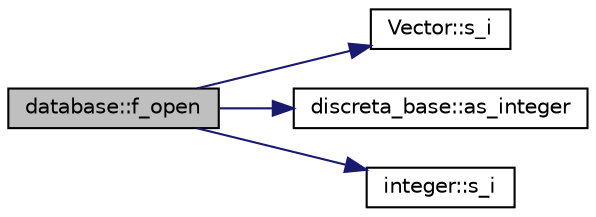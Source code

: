 digraph "database::f_open"
{
  edge [fontname="Helvetica",fontsize="10",labelfontname="Helvetica",labelfontsize="10"];
  node [fontname="Helvetica",fontsize="10",shape=record];
  rankdir="LR";
  Node842 [label="database::f_open",height=0.2,width=0.4,color="black", fillcolor="grey75", style="filled", fontcolor="black"];
  Node842 -> Node843 [color="midnightblue",fontsize="10",style="solid",fontname="Helvetica"];
  Node843 [label="Vector::s_i",height=0.2,width=0.4,color="black", fillcolor="white", style="filled",URL="$d5/db2/class_vector.html#a1c4fe1752523df8119f70dd550244871"];
  Node842 -> Node844 [color="midnightblue",fontsize="10",style="solid",fontname="Helvetica"];
  Node844 [label="discreta_base::as_integer",height=0.2,width=0.4,color="black", fillcolor="white", style="filled",URL="$d7/d71/classdiscreta__base.html#a00d7691eaf874fd283d942692fe8dd26"];
  Node842 -> Node845 [color="midnightblue",fontsize="10",style="solid",fontname="Helvetica"];
  Node845 [label="integer::s_i",height=0.2,width=0.4,color="black", fillcolor="white", style="filled",URL="$d0/de5/classinteger.html#adf28e9f94d4c844adaa950deeb80b904"];
}
